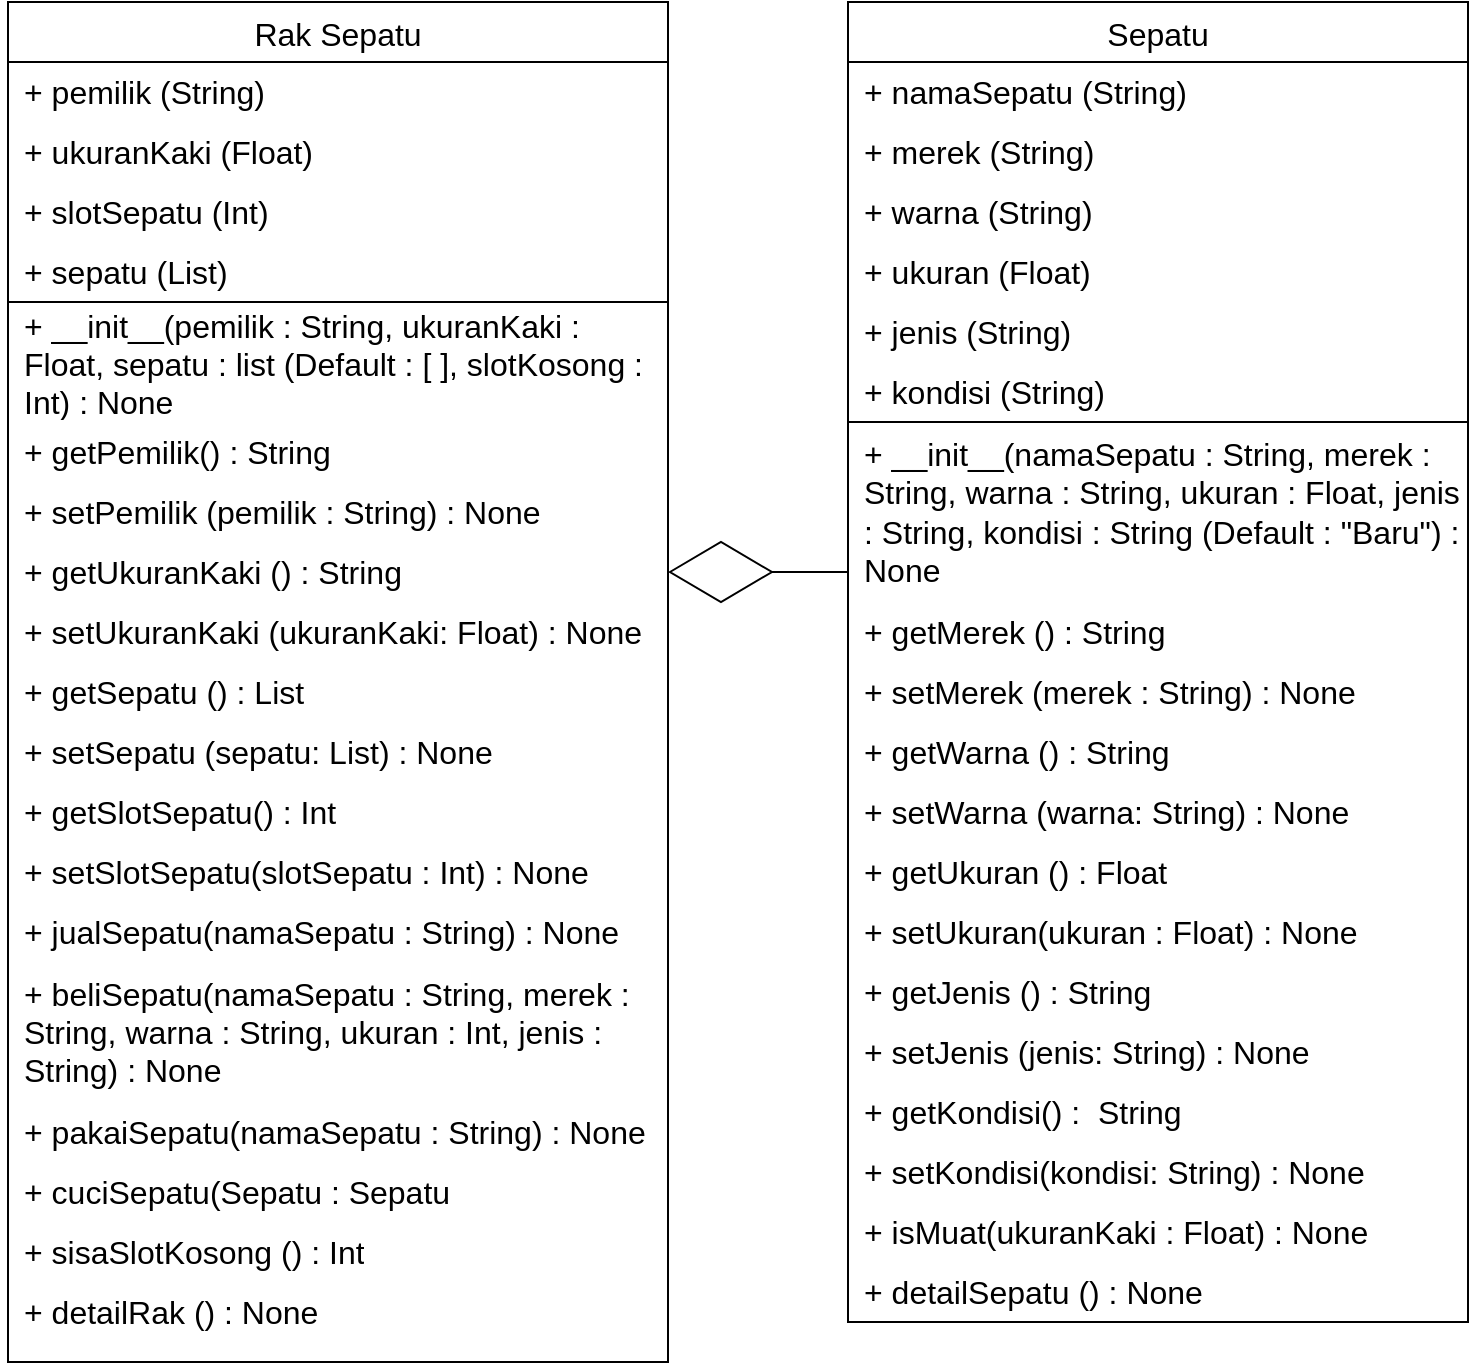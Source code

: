 <mxfile version="20.8.16" type="device"><diagram name="Page-1" id="MmVC4ZrySRP9EKm8c6mg"><mxGraphModel dx="1206" dy="750" grid="1" gridSize="10" guides="1" tooltips="1" connect="1" arrows="1" fold="1" page="1" pageScale="1" pageWidth="850" pageHeight="1100" math="0" shadow="0"><root><mxCell id="0"/><mxCell id="1" parent="0"/><mxCell id="g1QT-9yjaLXUuS17s_OT-20" value="Sepatu" style="shape=table;startSize=30;container=1;collapsible=0;childLayout=tableLayout;fixedRows=1;rowLines=0;fontStyle=0;fontSize=16;" parent="1" vertex="1"><mxGeometry x="450" y="150" width="310" height="210" as="geometry"/></mxCell><mxCell id="g1QT-9yjaLXUuS17s_OT-153" style="shape=tableRow;horizontal=0;startSize=0;swimlaneHead=0;swimlaneBody=0;top=0;left=0;bottom=0;right=0;collapsible=0;dropTarget=0;fillColor=none;points=[[0,0.5],[1,0.5]];portConstraint=eastwest;strokeColor=inherit;fontSize=16;" parent="g1QT-9yjaLXUuS17s_OT-20" vertex="1"><mxGeometry y="30" width="310" height="30" as="geometry"/></mxCell><mxCell id="g1QT-9yjaLXUuS17s_OT-154" value="+ namaSepatu (String)" style="shape=partialRectangle;html=1;whiteSpace=wrap;connectable=0;fillColor=none;top=0;left=0;bottom=0;right=0;align=left;spacingLeft=6;overflow=hidden;strokeColor=inherit;fontSize=16;" parent="g1QT-9yjaLXUuS17s_OT-153" vertex="1"><mxGeometry width="310" height="30" as="geometry"><mxRectangle width="310" height="30" as="alternateBounds"/></mxGeometry></mxCell><mxCell id="g1QT-9yjaLXUuS17s_OT-21" value="" style="shape=tableRow;horizontal=0;startSize=0;swimlaneHead=0;swimlaneBody=0;top=0;left=0;bottom=0;right=0;collapsible=0;dropTarget=0;fillColor=none;points=[[0,0.5],[1,0.5]];portConstraint=eastwest;strokeColor=inherit;fontSize=16;" parent="g1QT-9yjaLXUuS17s_OT-20" vertex="1"><mxGeometry y="60" width="310" height="30" as="geometry"/></mxCell><mxCell id="g1QT-9yjaLXUuS17s_OT-23" value="+ merek (String)" style="shape=partialRectangle;html=1;whiteSpace=wrap;connectable=0;fillColor=none;top=0;left=0;bottom=0;right=0;align=left;spacingLeft=6;overflow=hidden;strokeColor=inherit;fontSize=16;" parent="g1QT-9yjaLXUuS17s_OT-21" vertex="1"><mxGeometry width="310" height="30" as="geometry"><mxRectangle width="310" height="30" as="alternateBounds"/></mxGeometry></mxCell><mxCell id="g1QT-9yjaLXUuS17s_OT-24" value="" style="shape=tableRow;horizontal=0;startSize=0;swimlaneHead=0;swimlaneBody=0;top=0;left=0;bottom=0;right=0;collapsible=0;dropTarget=0;fillColor=none;points=[[0,0.5],[1,0.5]];portConstraint=eastwest;strokeColor=inherit;fontSize=16;" parent="g1QT-9yjaLXUuS17s_OT-20" vertex="1"><mxGeometry y="90" width="310" height="30" as="geometry"/></mxCell><mxCell id="g1QT-9yjaLXUuS17s_OT-26" value="+ warna (String)" style="shape=partialRectangle;html=1;whiteSpace=wrap;connectable=0;fillColor=none;top=0;left=0;bottom=0;right=0;align=left;spacingLeft=6;overflow=hidden;strokeColor=inherit;fontSize=16;" parent="g1QT-9yjaLXUuS17s_OT-24" vertex="1"><mxGeometry width="310" height="30" as="geometry"><mxRectangle width="310" height="30" as="alternateBounds"/></mxGeometry></mxCell><mxCell id="g1QT-9yjaLXUuS17s_OT-115" style="shape=tableRow;horizontal=0;startSize=0;swimlaneHead=0;swimlaneBody=0;top=0;left=0;bottom=0;right=0;collapsible=0;dropTarget=0;fillColor=none;points=[[0,0.5],[1,0.5]];portConstraint=eastwest;strokeColor=inherit;fontSize=16;" parent="g1QT-9yjaLXUuS17s_OT-20" vertex="1"><mxGeometry y="120" width="310" height="30" as="geometry"/></mxCell><mxCell id="g1QT-9yjaLXUuS17s_OT-116" value="+ ukuran (Float)" style="shape=partialRectangle;html=1;whiteSpace=wrap;connectable=0;fillColor=none;top=0;left=0;bottom=0;right=0;align=left;spacingLeft=6;overflow=hidden;strokeColor=inherit;fontSize=16;" parent="g1QT-9yjaLXUuS17s_OT-115" vertex="1"><mxGeometry width="310" height="30" as="geometry"><mxRectangle width="310" height="30" as="alternateBounds"/></mxGeometry></mxCell><mxCell id="g1QT-9yjaLXUuS17s_OT-78" style="shape=tableRow;horizontal=0;startSize=0;swimlaneHead=0;swimlaneBody=0;top=0;left=0;bottom=0;right=0;collapsible=0;dropTarget=0;fillColor=none;points=[[0,0.5],[1,0.5]];portConstraint=eastwest;strokeColor=inherit;fontSize=16;" parent="g1QT-9yjaLXUuS17s_OT-20" vertex="1"><mxGeometry y="150" width="310" height="30" as="geometry"/></mxCell><mxCell id="g1QT-9yjaLXUuS17s_OT-79" value="+ jenis (String)" style="shape=partialRectangle;html=1;whiteSpace=wrap;connectable=0;fillColor=none;top=0;left=0;bottom=0;right=0;align=left;spacingLeft=6;overflow=hidden;strokeColor=inherit;fontSize=16;" parent="g1QT-9yjaLXUuS17s_OT-78" vertex="1"><mxGeometry width="310" height="30" as="geometry"><mxRectangle width="310" height="30" as="alternateBounds"/></mxGeometry></mxCell><mxCell id="g1QT-9yjaLXUuS17s_OT-27" value="" style="shape=tableRow;horizontal=0;startSize=0;swimlaneHead=0;swimlaneBody=0;top=0;left=0;bottom=0;right=0;collapsible=0;dropTarget=0;fillColor=none;points=[[0,0.5],[1,0.5]];portConstraint=eastwest;strokeColor=inherit;fontSize=16;" parent="g1QT-9yjaLXUuS17s_OT-20" vertex="1"><mxGeometry y="180" width="310" height="30" as="geometry"/></mxCell><mxCell id="g1QT-9yjaLXUuS17s_OT-29" value="+ kondisi (String)" style="shape=partialRectangle;html=1;whiteSpace=wrap;connectable=0;fillColor=none;top=0;left=0;bottom=0;right=0;align=left;spacingLeft=6;overflow=hidden;strokeColor=inherit;fontSize=16;" parent="g1QT-9yjaLXUuS17s_OT-27" vertex="1"><mxGeometry width="310" height="30" as="geometry"><mxRectangle width="310" height="30" as="alternateBounds"/></mxGeometry></mxCell><mxCell id="g1QT-9yjaLXUuS17s_OT-58" value="" style="shape=table;startSize=0;container=1;collapsible=0;childLayout=tableLayout;fixedRows=1;rowLines=0;fontStyle=0;strokeColor=default;fontSize=16;strokeWidth=1;fillColor=none;" parent="1" vertex="1"><mxGeometry x="450" y="360" width="310" height="450" as="geometry"/></mxCell><mxCell id="g1QT-9yjaLXUuS17s_OT-68" style="shape=tableRow;horizontal=0;startSize=0;swimlaneHead=0;swimlaneBody=0;top=0;left=0;bottom=0;right=0;collapsible=0;dropTarget=0;fillColor=none;points=[[0,0.5],[1,0.5]];portConstraint=eastwest;strokeColor=inherit;fontSize=16;strokeWidth=8;" parent="g1QT-9yjaLXUuS17s_OT-58" vertex="1"><mxGeometry width="310" height="90" as="geometry"/></mxCell><mxCell id="g1QT-9yjaLXUuS17s_OT-69" value="+ __init__(namaSepatu : String, merek : String, warna : String, ukuran : Float, jenis : String, kondisi : String (Default : &quot;Baru&quot;) : None" style="shape=partialRectangle;html=1;whiteSpace=wrap;connectable=0;fillColor=none;top=0;left=0;bottom=0;right=0;align=left;spacingLeft=6;overflow=hidden;strokeColor=inherit;fontSize=16;strokeWidth=8;" parent="g1QT-9yjaLXUuS17s_OT-68" vertex="1"><mxGeometry width="310" height="90" as="geometry"><mxRectangle width="310" height="90" as="alternateBounds"/></mxGeometry></mxCell><mxCell id="g1QT-9yjaLXUuS17s_OT-59" value="" style="shape=tableRow;horizontal=0;startSize=0;swimlaneHead=0;swimlaneBody=0;top=0;left=0;bottom=0;right=0;collapsible=0;dropTarget=0;fillColor=none;points=[[0,0.5],[1,0.5]];portConstraint=eastwest;strokeColor=inherit;fontSize=16;strokeWidth=8;" parent="g1QT-9yjaLXUuS17s_OT-58" vertex="1"><mxGeometry y="90" width="310" height="30" as="geometry"/></mxCell><mxCell id="g1QT-9yjaLXUuS17s_OT-61" value="+ getMerek () : String" style="shape=partialRectangle;html=1;whiteSpace=wrap;connectable=0;fillColor=none;top=0;left=0;bottom=0;right=0;align=left;spacingLeft=6;overflow=hidden;strokeColor=inherit;fontSize=16;strokeWidth=8;" parent="g1QT-9yjaLXUuS17s_OT-59" vertex="1"><mxGeometry width="310" height="30" as="geometry"><mxRectangle width="310" height="30" as="alternateBounds"/></mxGeometry></mxCell><mxCell id="g1QT-9yjaLXUuS17s_OT-70" style="shape=tableRow;horizontal=0;startSize=0;swimlaneHead=0;swimlaneBody=0;top=0;left=0;bottom=0;right=0;collapsible=0;dropTarget=0;fillColor=none;points=[[0,0.5],[1,0.5]];portConstraint=eastwest;strokeColor=inherit;fontSize=16;strokeWidth=8;" parent="g1QT-9yjaLXUuS17s_OT-58" vertex="1"><mxGeometry y="120" width="310" height="30" as="geometry"/></mxCell><mxCell id="g1QT-9yjaLXUuS17s_OT-71" value="+ setMerek (merek : String) : None" style="shape=partialRectangle;html=1;whiteSpace=wrap;connectable=0;fillColor=none;top=0;left=0;bottom=0;right=0;align=left;spacingLeft=6;overflow=hidden;strokeColor=inherit;fontSize=16;strokeWidth=8;" parent="g1QT-9yjaLXUuS17s_OT-70" vertex="1"><mxGeometry width="310" height="30" as="geometry"><mxRectangle width="310" height="30" as="alternateBounds"/></mxGeometry></mxCell><mxCell id="g1QT-9yjaLXUuS17s_OT-110" style="shape=tableRow;horizontal=0;startSize=0;swimlaneHead=0;swimlaneBody=0;top=0;left=0;bottom=0;right=0;collapsible=0;dropTarget=0;fillColor=none;points=[[0,0.5],[1,0.5]];portConstraint=eastwest;strokeColor=inherit;fontSize=16;strokeWidth=8;" parent="g1QT-9yjaLXUuS17s_OT-58" vertex="1"><mxGeometry y="150" width="310" height="30" as="geometry"/></mxCell><mxCell id="g1QT-9yjaLXUuS17s_OT-111" value="+ getWarna () : String" style="shape=partialRectangle;html=1;whiteSpace=wrap;connectable=0;fillColor=none;top=0;left=0;bottom=0;right=0;align=left;spacingLeft=6;overflow=hidden;strokeColor=inherit;fontSize=16;strokeWidth=8;" parent="g1QT-9yjaLXUuS17s_OT-110" vertex="1"><mxGeometry width="310" height="30" as="geometry"><mxRectangle width="310" height="30" as="alternateBounds"/></mxGeometry></mxCell><mxCell id="g1QT-9yjaLXUuS17s_OT-108" style="shape=tableRow;horizontal=0;startSize=0;swimlaneHead=0;swimlaneBody=0;top=0;left=0;bottom=0;right=0;collapsible=0;dropTarget=0;fillColor=none;points=[[0,0.5],[1,0.5]];portConstraint=eastwest;strokeColor=inherit;fontSize=16;strokeWidth=8;" parent="g1QT-9yjaLXUuS17s_OT-58" vertex="1"><mxGeometry y="180" width="310" height="30" as="geometry"/></mxCell><mxCell id="g1QT-9yjaLXUuS17s_OT-109" value="+ setWarna (warna: String) : None" style="shape=partialRectangle;html=1;whiteSpace=wrap;connectable=0;fillColor=none;top=0;left=0;bottom=0;right=0;align=left;spacingLeft=6;overflow=hidden;strokeColor=inherit;fontSize=16;strokeWidth=8;" parent="g1QT-9yjaLXUuS17s_OT-108" vertex="1"><mxGeometry width="310" height="30" as="geometry"><mxRectangle width="310" height="30" as="alternateBounds"/></mxGeometry></mxCell><mxCell id="R5c8oC4gn8mbBkz56g4I-3" style="shape=tableRow;horizontal=0;startSize=0;swimlaneHead=0;swimlaneBody=0;top=0;left=0;bottom=0;right=0;collapsible=0;dropTarget=0;fillColor=none;points=[[0,0.5],[1,0.5]];portConstraint=eastwest;strokeColor=inherit;fontSize=16;strokeWidth=8;" vertex="1" parent="g1QT-9yjaLXUuS17s_OT-58"><mxGeometry y="210" width="310" height="30" as="geometry"/></mxCell><mxCell id="R5c8oC4gn8mbBkz56g4I-4" value="+ getUkuran () : Float" style="shape=partialRectangle;html=1;whiteSpace=wrap;connectable=0;fillColor=none;top=0;left=0;bottom=0;right=0;align=left;spacingLeft=6;overflow=hidden;strokeColor=inherit;fontSize=16;strokeWidth=8;" vertex="1" parent="R5c8oC4gn8mbBkz56g4I-3"><mxGeometry width="310" height="30" as="geometry"><mxRectangle width="310" height="30" as="alternateBounds"/></mxGeometry></mxCell><mxCell id="R5c8oC4gn8mbBkz56g4I-1" style="shape=tableRow;horizontal=0;startSize=0;swimlaneHead=0;swimlaneBody=0;top=0;left=0;bottom=0;right=0;collapsible=0;dropTarget=0;fillColor=none;points=[[0,0.5],[1,0.5]];portConstraint=eastwest;strokeColor=inherit;fontSize=16;strokeWidth=8;" vertex="1" parent="g1QT-9yjaLXUuS17s_OT-58"><mxGeometry y="240" width="310" height="30" as="geometry"/></mxCell><mxCell id="R5c8oC4gn8mbBkz56g4I-2" value="+ setUkuran(ukuran : Float) : None" style="shape=partialRectangle;html=1;whiteSpace=wrap;connectable=0;fillColor=none;top=0;left=0;bottom=0;right=0;align=left;spacingLeft=6;overflow=hidden;strokeColor=inherit;fontSize=16;strokeWidth=8;" vertex="1" parent="R5c8oC4gn8mbBkz56g4I-1"><mxGeometry width="310" height="30" as="geometry"><mxRectangle width="310" height="30" as="alternateBounds"/></mxGeometry></mxCell><mxCell id="g1QT-9yjaLXUuS17s_OT-106" style="shape=tableRow;horizontal=0;startSize=0;swimlaneHead=0;swimlaneBody=0;top=0;left=0;bottom=0;right=0;collapsible=0;dropTarget=0;fillColor=none;points=[[0,0.5],[1,0.5]];portConstraint=eastwest;strokeColor=inherit;fontSize=16;strokeWidth=8;" parent="g1QT-9yjaLXUuS17s_OT-58" vertex="1"><mxGeometry y="270" width="310" height="30" as="geometry"/></mxCell><mxCell id="g1QT-9yjaLXUuS17s_OT-107" value="+ getJenis () : String" style="shape=partialRectangle;html=1;whiteSpace=wrap;connectable=0;fillColor=none;top=0;left=0;bottom=0;right=0;align=left;spacingLeft=6;overflow=hidden;strokeColor=inherit;fontSize=16;strokeWidth=8;" parent="g1QT-9yjaLXUuS17s_OT-106" vertex="1"><mxGeometry width="310" height="30" as="geometry"><mxRectangle width="310" height="30" as="alternateBounds"/></mxGeometry></mxCell><mxCell id="g1QT-9yjaLXUuS17s_OT-104" style="shape=tableRow;horizontal=0;startSize=0;swimlaneHead=0;swimlaneBody=0;top=0;left=0;bottom=0;right=0;collapsible=0;dropTarget=0;fillColor=none;points=[[0,0.5],[1,0.5]];portConstraint=eastwest;strokeColor=inherit;fontSize=16;strokeWidth=8;" parent="g1QT-9yjaLXUuS17s_OT-58" vertex="1"><mxGeometry y="300" width="310" height="30" as="geometry"/></mxCell><mxCell id="g1QT-9yjaLXUuS17s_OT-105" value="+ setJenis (jenis: String) : None" style="shape=partialRectangle;html=1;whiteSpace=wrap;connectable=0;fillColor=none;top=0;left=0;bottom=0;right=0;align=left;spacingLeft=6;overflow=hidden;strokeColor=inherit;fontSize=16;strokeWidth=8;" parent="g1QT-9yjaLXUuS17s_OT-104" vertex="1"><mxGeometry width="310" height="30" as="geometry"><mxRectangle width="310" height="30" as="alternateBounds"/></mxGeometry></mxCell><mxCell id="g1QT-9yjaLXUuS17s_OT-102" style="shape=tableRow;horizontal=0;startSize=0;swimlaneHead=0;swimlaneBody=0;top=0;left=0;bottom=0;right=0;collapsible=0;dropTarget=0;fillColor=none;points=[[0,0.5],[1,0.5]];portConstraint=eastwest;strokeColor=inherit;fontSize=16;strokeWidth=8;" parent="g1QT-9yjaLXUuS17s_OT-58" vertex="1"><mxGeometry y="330" width="310" height="30" as="geometry"/></mxCell><mxCell id="g1QT-9yjaLXUuS17s_OT-103" value="+ getKondisi() :&amp;nbsp; String" style="shape=partialRectangle;html=1;whiteSpace=wrap;connectable=0;fillColor=none;top=0;left=0;bottom=0;right=0;align=left;spacingLeft=6;overflow=hidden;strokeColor=inherit;fontSize=16;strokeWidth=8;" parent="g1QT-9yjaLXUuS17s_OT-102" vertex="1"><mxGeometry width="310" height="30" as="geometry"><mxRectangle width="310" height="30" as="alternateBounds"/></mxGeometry></mxCell><mxCell id="g1QT-9yjaLXUuS17s_OT-100" style="shape=tableRow;horizontal=0;startSize=0;swimlaneHead=0;swimlaneBody=0;top=0;left=0;bottom=0;right=0;collapsible=0;dropTarget=0;fillColor=none;points=[[0,0.5],[1,0.5]];portConstraint=eastwest;strokeColor=inherit;fontSize=16;strokeWidth=8;" parent="g1QT-9yjaLXUuS17s_OT-58" vertex="1"><mxGeometry y="360" width="310" height="30" as="geometry"/></mxCell><mxCell id="g1QT-9yjaLXUuS17s_OT-101" value="+ setKondisi(kondisi: String) : None" style="shape=partialRectangle;html=1;whiteSpace=wrap;connectable=0;fillColor=none;top=0;left=0;bottom=0;right=0;align=left;spacingLeft=6;overflow=hidden;strokeColor=inherit;fontSize=16;strokeWidth=8;" parent="g1QT-9yjaLXUuS17s_OT-100" vertex="1"><mxGeometry width="310" height="30" as="geometry"><mxRectangle width="310" height="30" as="alternateBounds"/></mxGeometry></mxCell><mxCell id="g1QT-9yjaLXUuS17s_OT-167" style="shape=tableRow;horizontal=0;startSize=0;swimlaneHead=0;swimlaneBody=0;top=0;left=0;bottom=0;right=0;collapsible=0;dropTarget=0;fillColor=none;points=[[0,0.5],[1,0.5]];portConstraint=eastwest;strokeColor=inherit;fontSize=16;strokeWidth=8;" parent="g1QT-9yjaLXUuS17s_OT-58" vertex="1"><mxGeometry y="390" width="310" height="30" as="geometry"/></mxCell><mxCell id="g1QT-9yjaLXUuS17s_OT-168" value="+ isMuat(ukuranKaki : Float) : None" style="shape=partialRectangle;html=1;whiteSpace=wrap;connectable=0;fillColor=none;top=0;left=0;bottom=0;right=0;align=left;spacingLeft=6;overflow=hidden;strokeColor=inherit;fontSize=16;strokeWidth=8;" parent="g1QT-9yjaLXUuS17s_OT-167" vertex="1"><mxGeometry width="310" height="30" as="geometry"><mxRectangle width="310" height="30" as="alternateBounds"/></mxGeometry></mxCell><mxCell id="g1QT-9yjaLXUuS17s_OT-169" style="shape=tableRow;horizontal=0;startSize=0;swimlaneHead=0;swimlaneBody=0;top=0;left=0;bottom=0;right=0;collapsible=0;dropTarget=0;fillColor=none;points=[[0,0.5],[1,0.5]];portConstraint=eastwest;strokeColor=inherit;fontSize=16;strokeWidth=8;" parent="g1QT-9yjaLXUuS17s_OT-58" vertex="1"><mxGeometry y="420" width="310" height="30" as="geometry"/></mxCell><mxCell id="g1QT-9yjaLXUuS17s_OT-170" value="+ detailSepatu () : None" style="shape=partialRectangle;html=1;whiteSpace=wrap;connectable=0;fillColor=none;top=0;left=0;bottom=0;right=0;align=left;spacingLeft=6;overflow=hidden;strokeColor=inherit;fontSize=16;strokeWidth=8;" parent="g1QT-9yjaLXUuS17s_OT-169" vertex="1"><mxGeometry width="310" height="30" as="geometry"><mxRectangle width="310" height="30" as="alternateBounds"/></mxGeometry></mxCell><mxCell id="g1QT-9yjaLXUuS17s_OT-117" value="Rak Sepatu" style="shape=table;startSize=30;container=1;collapsible=0;childLayout=tableLayout;fixedRows=1;rowLines=0;fontStyle=0;fontSize=16;" parent="1" vertex="1"><mxGeometry x="30" y="150" width="330" height="150" as="geometry"/></mxCell><mxCell id="g1QT-9yjaLXUuS17s_OT-118" value="" style="shape=tableRow;horizontal=0;startSize=0;swimlaneHead=0;swimlaneBody=0;top=0;left=0;bottom=0;right=0;collapsible=0;dropTarget=0;fillColor=none;points=[[0,0.5],[1,0.5]];portConstraint=eastwest;strokeColor=inherit;fontSize=16;" parent="g1QT-9yjaLXUuS17s_OT-117" vertex="1"><mxGeometry y="30" width="330" height="30" as="geometry"/></mxCell><mxCell id="g1QT-9yjaLXUuS17s_OT-119" value="+ pemilik (String)" style="shape=partialRectangle;html=1;whiteSpace=wrap;connectable=0;fillColor=none;top=0;left=0;bottom=0;right=0;align=left;spacingLeft=6;overflow=hidden;strokeColor=inherit;fontSize=16;" parent="g1QT-9yjaLXUuS17s_OT-118" vertex="1"><mxGeometry width="330" height="30" as="geometry"><mxRectangle width="330" height="30" as="alternateBounds"/></mxGeometry></mxCell><mxCell id="g1QT-9yjaLXUuS17s_OT-120" value="" style="shape=tableRow;horizontal=0;startSize=0;swimlaneHead=0;swimlaneBody=0;top=0;left=0;bottom=0;right=0;collapsible=0;dropTarget=0;fillColor=none;points=[[0,0.5],[1,0.5]];portConstraint=eastwest;strokeColor=inherit;fontSize=16;" parent="g1QT-9yjaLXUuS17s_OT-117" vertex="1"><mxGeometry y="60" width="330" height="30" as="geometry"/></mxCell><mxCell id="g1QT-9yjaLXUuS17s_OT-121" value="+ ukuranKaki (Float)" style="shape=partialRectangle;html=1;whiteSpace=wrap;connectable=0;fillColor=none;top=0;left=0;bottom=0;right=0;align=left;spacingLeft=6;overflow=hidden;strokeColor=inherit;fontSize=16;" parent="g1QT-9yjaLXUuS17s_OT-120" vertex="1"><mxGeometry width="330" height="30" as="geometry"><mxRectangle width="330" height="30" as="alternateBounds"/></mxGeometry></mxCell><mxCell id="g1QT-9yjaLXUuS17s_OT-122" style="shape=tableRow;horizontal=0;startSize=0;swimlaneHead=0;swimlaneBody=0;top=0;left=0;bottom=0;right=0;collapsible=0;dropTarget=0;fillColor=none;points=[[0,0.5],[1,0.5]];portConstraint=eastwest;strokeColor=inherit;fontSize=16;" parent="g1QT-9yjaLXUuS17s_OT-117" vertex="1"><mxGeometry y="90" width="330" height="30" as="geometry"/></mxCell><mxCell id="g1QT-9yjaLXUuS17s_OT-123" value="+ slotSepatu (Int)" style="shape=partialRectangle;html=1;whiteSpace=wrap;connectable=0;fillColor=none;top=0;left=0;bottom=0;right=0;align=left;spacingLeft=6;overflow=hidden;strokeColor=inherit;fontSize=16;" parent="g1QT-9yjaLXUuS17s_OT-122" vertex="1"><mxGeometry width="330" height="30" as="geometry"><mxRectangle width="330" height="30" as="alternateBounds"/></mxGeometry></mxCell><mxCell id="g1QT-9yjaLXUuS17s_OT-155" style="shape=tableRow;horizontal=0;startSize=0;swimlaneHead=0;swimlaneBody=0;top=0;left=0;bottom=0;right=0;collapsible=0;dropTarget=0;fillColor=none;points=[[0,0.5],[1,0.5]];portConstraint=eastwest;strokeColor=inherit;fontSize=16;" parent="g1QT-9yjaLXUuS17s_OT-117" vertex="1"><mxGeometry y="120" width="330" height="30" as="geometry"/></mxCell><mxCell id="g1QT-9yjaLXUuS17s_OT-156" value="+ sepatu (List)" style="shape=partialRectangle;html=1;whiteSpace=wrap;connectable=0;fillColor=none;top=0;left=0;bottom=0;right=0;align=left;spacingLeft=6;overflow=hidden;strokeColor=inherit;fontSize=16;" parent="g1QT-9yjaLXUuS17s_OT-155" vertex="1"><mxGeometry width="330" height="30" as="geometry"><mxRectangle width="330" height="30" as="alternateBounds"/></mxGeometry></mxCell><mxCell id="g1QT-9yjaLXUuS17s_OT-128" value="" style="shape=table;startSize=0;container=1;collapsible=0;childLayout=tableLayout;fixedRows=1;rowLines=0;fontStyle=0;strokeColor=default;fontSize=16;strokeWidth=1;fillColor=none;" parent="1" vertex="1"><mxGeometry x="30" y="300" width="330" height="530" as="geometry"/></mxCell><mxCell id="g1QT-9yjaLXUuS17s_OT-129" style="shape=tableRow;horizontal=0;startSize=0;swimlaneHead=0;swimlaneBody=0;top=0;left=0;bottom=0;right=0;collapsible=0;dropTarget=0;fillColor=none;points=[[0,0.5],[1,0.5]];portConstraint=eastwest;strokeColor=inherit;fontSize=16;strokeWidth=8;" parent="g1QT-9yjaLXUuS17s_OT-128" vertex="1"><mxGeometry width="330" height="60" as="geometry"/></mxCell><mxCell id="g1QT-9yjaLXUuS17s_OT-130" value="+ __init__(pemilik : String, ukuranKaki : Float, sepatu : list (Default : [ ], slotKosong : Int) : None" style="shape=partialRectangle;html=1;whiteSpace=wrap;connectable=0;fillColor=none;top=0;left=0;bottom=0;right=0;align=left;spacingLeft=6;overflow=hidden;strokeColor=inherit;fontSize=16;strokeWidth=8;" parent="g1QT-9yjaLXUuS17s_OT-129" vertex="1"><mxGeometry width="330" height="60" as="geometry"><mxRectangle width="330" height="60" as="alternateBounds"/></mxGeometry></mxCell><mxCell id="g1QT-9yjaLXUuS17s_OT-131" value="" style="shape=tableRow;horizontal=0;startSize=0;swimlaneHead=0;swimlaneBody=0;top=0;left=0;bottom=0;right=0;collapsible=0;dropTarget=0;fillColor=none;points=[[0,0.5],[1,0.5]];portConstraint=eastwest;strokeColor=inherit;fontSize=16;strokeWidth=8;" parent="g1QT-9yjaLXUuS17s_OT-128" vertex="1"><mxGeometry y="60" width="330" height="30" as="geometry"/></mxCell><mxCell id="g1QT-9yjaLXUuS17s_OT-132" value="+ getPemilik() : String" style="shape=partialRectangle;html=1;whiteSpace=wrap;connectable=0;fillColor=none;top=0;left=0;bottom=0;right=0;align=left;spacingLeft=6;overflow=hidden;strokeColor=inherit;fontSize=16;strokeWidth=8;" parent="g1QT-9yjaLXUuS17s_OT-131" vertex="1"><mxGeometry width="330" height="30" as="geometry"><mxRectangle width="330" height="30" as="alternateBounds"/></mxGeometry></mxCell><mxCell id="g1QT-9yjaLXUuS17s_OT-133" style="shape=tableRow;horizontal=0;startSize=0;swimlaneHead=0;swimlaneBody=0;top=0;left=0;bottom=0;right=0;collapsible=0;dropTarget=0;fillColor=none;points=[[0,0.5],[1,0.5]];portConstraint=eastwest;strokeColor=inherit;fontSize=16;strokeWidth=8;" parent="g1QT-9yjaLXUuS17s_OT-128" vertex="1"><mxGeometry y="90" width="330" height="30" as="geometry"/></mxCell><mxCell id="g1QT-9yjaLXUuS17s_OT-134" value="+ setPemilik (pemilik : String) : None" style="shape=partialRectangle;html=1;whiteSpace=wrap;connectable=0;fillColor=none;top=0;left=0;bottom=0;right=0;align=left;spacingLeft=6;overflow=hidden;strokeColor=inherit;fontSize=16;strokeWidth=8;" parent="g1QT-9yjaLXUuS17s_OT-133" vertex="1"><mxGeometry width="330" height="30" as="geometry"><mxRectangle width="330" height="30" as="alternateBounds"/></mxGeometry></mxCell><mxCell id="g1QT-9yjaLXUuS17s_OT-135" style="shape=tableRow;horizontal=0;startSize=0;swimlaneHead=0;swimlaneBody=0;top=0;left=0;bottom=0;right=0;collapsible=0;dropTarget=0;fillColor=none;points=[[0,0.5],[1,0.5]];portConstraint=eastwest;strokeColor=inherit;fontSize=16;strokeWidth=8;" parent="g1QT-9yjaLXUuS17s_OT-128" vertex="1"><mxGeometry y="120" width="330" height="30" as="geometry"/></mxCell><mxCell id="g1QT-9yjaLXUuS17s_OT-136" value="+ getUkuranKaki () : String" style="shape=partialRectangle;html=1;whiteSpace=wrap;connectable=0;fillColor=none;top=0;left=0;bottom=0;right=0;align=left;spacingLeft=6;overflow=hidden;strokeColor=inherit;fontSize=16;strokeWidth=8;" parent="g1QT-9yjaLXUuS17s_OT-135" vertex="1"><mxGeometry width="330" height="30" as="geometry"><mxRectangle width="330" height="30" as="alternateBounds"/></mxGeometry></mxCell><mxCell id="g1QT-9yjaLXUuS17s_OT-137" style="shape=tableRow;horizontal=0;startSize=0;swimlaneHead=0;swimlaneBody=0;top=0;left=0;bottom=0;right=0;collapsible=0;dropTarget=0;fillColor=none;points=[[0,0.5],[1,0.5]];portConstraint=eastwest;strokeColor=inherit;fontSize=16;strokeWidth=8;" parent="g1QT-9yjaLXUuS17s_OT-128" vertex="1"><mxGeometry y="150" width="330" height="30" as="geometry"/></mxCell><mxCell id="g1QT-9yjaLXUuS17s_OT-138" value="+ setUkuranKaki (ukuranKaki: Float) : None" style="shape=partialRectangle;html=1;whiteSpace=wrap;connectable=0;fillColor=none;top=0;left=0;bottom=0;right=0;align=left;spacingLeft=6;overflow=hidden;strokeColor=inherit;fontSize=16;strokeWidth=8;" parent="g1QT-9yjaLXUuS17s_OT-137" vertex="1"><mxGeometry width="330" height="30" as="geometry"><mxRectangle width="330" height="30" as="alternateBounds"/></mxGeometry></mxCell><mxCell id="g1QT-9yjaLXUuS17s_OT-139" style="shape=tableRow;horizontal=0;startSize=0;swimlaneHead=0;swimlaneBody=0;top=0;left=0;bottom=0;right=0;collapsible=0;dropTarget=0;fillColor=none;points=[[0,0.5],[1,0.5]];portConstraint=eastwest;strokeColor=inherit;fontSize=16;strokeWidth=8;" parent="g1QT-9yjaLXUuS17s_OT-128" vertex="1"><mxGeometry y="180" width="330" height="30" as="geometry"/></mxCell><mxCell id="g1QT-9yjaLXUuS17s_OT-140" value="+ getSepatu () : List" style="shape=partialRectangle;html=1;whiteSpace=wrap;connectable=0;fillColor=none;top=0;left=0;bottom=0;right=0;align=left;spacingLeft=6;overflow=hidden;strokeColor=inherit;fontSize=16;strokeWidth=8;" parent="g1QT-9yjaLXUuS17s_OT-139" vertex="1"><mxGeometry width="330" height="30" as="geometry"><mxRectangle width="330" height="30" as="alternateBounds"/></mxGeometry></mxCell><mxCell id="g1QT-9yjaLXUuS17s_OT-141" style="shape=tableRow;horizontal=0;startSize=0;swimlaneHead=0;swimlaneBody=0;top=0;left=0;bottom=0;right=0;collapsible=0;dropTarget=0;fillColor=none;points=[[0,0.5],[1,0.5]];portConstraint=eastwest;strokeColor=inherit;fontSize=16;strokeWidth=8;" parent="g1QT-9yjaLXUuS17s_OT-128" vertex="1"><mxGeometry y="210" width="330" height="30" as="geometry"/></mxCell><mxCell id="g1QT-9yjaLXUuS17s_OT-142" value="+ setSepatu (sepatu: List) : None" style="shape=partialRectangle;html=1;whiteSpace=wrap;connectable=0;fillColor=none;top=0;left=0;bottom=0;right=0;align=left;spacingLeft=6;overflow=hidden;strokeColor=inherit;fontSize=16;strokeWidth=8;" parent="g1QT-9yjaLXUuS17s_OT-141" vertex="1"><mxGeometry width="330" height="30" as="geometry"><mxRectangle width="330" height="30" as="alternateBounds"/></mxGeometry></mxCell><mxCell id="g1QT-9yjaLXUuS17s_OT-159" style="shape=tableRow;horizontal=0;startSize=0;swimlaneHead=0;swimlaneBody=0;top=0;left=0;bottom=0;right=0;collapsible=0;dropTarget=0;fillColor=none;points=[[0,0.5],[1,0.5]];portConstraint=eastwest;strokeColor=inherit;fontSize=16;strokeWidth=8;" parent="g1QT-9yjaLXUuS17s_OT-128" vertex="1"><mxGeometry y="240" width="330" height="30" as="geometry"/></mxCell><mxCell id="g1QT-9yjaLXUuS17s_OT-160" value="+ getSlotSepatu() : Int" style="shape=partialRectangle;html=1;whiteSpace=wrap;connectable=0;fillColor=none;top=0;left=0;bottom=0;right=0;align=left;spacingLeft=6;overflow=hidden;strokeColor=inherit;fontSize=16;strokeWidth=8;" parent="g1QT-9yjaLXUuS17s_OT-159" vertex="1"><mxGeometry width="330" height="30" as="geometry"><mxRectangle width="330" height="30" as="alternateBounds"/></mxGeometry></mxCell><mxCell id="g1QT-9yjaLXUuS17s_OT-157" style="shape=tableRow;horizontal=0;startSize=0;swimlaneHead=0;swimlaneBody=0;top=0;left=0;bottom=0;right=0;collapsible=0;dropTarget=0;fillColor=none;points=[[0,0.5],[1,0.5]];portConstraint=eastwest;strokeColor=inherit;fontSize=16;strokeWidth=8;" parent="g1QT-9yjaLXUuS17s_OT-128" vertex="1"><mxGeometry y="270" width="330" height="30" as="geometry"/></mxCell><mxCell id="g1QT-9yjaLXUuS17s_OT-158" value="+ setSlotSepatu(slotSepatu : Int) : None" style="shape=partialRectangle;html=1;whiteSpace=wrap;connectable=0;fillColor=none;top=0;left=0;bottom=0;right=0;align=left;spacingLeft=6;overflow=hidden;strokeColor=inherit;fontSize=16;strokeWidth=8;" parent="g1QT-9yjaLXUuS17s_OT-157" vertex="1"><mxGeometry width="330" height="30" as="geometry"><mxRectangle width="330" height="30" as="alternateBounds"/></mxGeometry></mxCell><mxCell id="g1QT-9yjaLXUuS17s_OT-143" style="shape=tableRow;horizontal=0;startSize=0;swimlaneHead=0;swimlaneBody=0;top=0;left=0;bottom=0;right=0;collapsible=0;dropTarget=0;fillColor=none;points=[[0,0.5],[1,0.5]];portConstraint=eastwest;strokeColor=inherit;fontSize=16;strokeWidth=8;" parent="g1QT-9yjaLXUuS17s_OT-128" vertex="1"><mxGeometry y="300" width="330" height="30" as="geometry"/></mxCell><mxCell id="g1QT-9yjaLXUuS17s_OT-144" value="+ jualSepatu(namaSepatu : String) : None" style="shape=partialRectangle;html=1;whiteSpace=wrap;connectable=0;fillColor=none;top=0;left=0;bottom=0;right=0;align=left;spacingLeft=6;overflow=hidden;strokeColor=inherit;fontSize=16;strokeWidth=8;" parent="g1QT-9yjaLXUuS17s_OT-143" vertex="1"><mxGeometry width="330" height="30" as="geometry"><mxRectangle width="330" height="30" as="alternateBounds"/></mxGeometry></mxCell><mxCell id="g1QT-9yjaLXUuS17s_OT-145" style="shape=tableRow;horizontal=0;startSize=0;swimlaneHead=0;swimlaneBody=0;top=0;left=0;bottom=0;right=0;collapsible=0;dropTarget=0;fillColor=none;points=[[0,0.5],[1,0.5]];portConstraint=eastwest;strokeColor=inherit;fontSize=16;strokeWidth=8;" parent="g1QT-9yjaLXUuS17s_OT-128" vertex="1"><mxGeometry y="330" width="330" height="70" as="geometry"/></mxCell><mxCell id="g1QT-9yjaLXUuS17s_OT-146" value="+ beliSepatu(namaSepatu : String, merek : String, warna : String, ukuran : Int, jenis : String) : None" style="shape=partialRectangle;html=1;whiteSpace=wrap;connectable=0;fillColor=none;top=0;left=0;bottom=0;right=0;align=left;spacingLeft=6;overflow=hidden;strokeColor=inherit;fontSize=16;strokeWidth=8;" parent="g1QT-9yjaLXUuS17s_OT-145" vertex="1"><mxGeometry width="330" height="70" as="geometry"><mxRectangle width="330" height="70" as="alternateBounds"/></mxGeometry></mxCell><mxCell id="g1QT-9yjaLXUuS17s_OT-147" style="shape=tableRow;horizontal=0;startSize=0;swimlaneHead=0;swimlaneBody=0;top=0;left=0;bottom=0;right=0;collapsible=0;dropTarget=0;fillColor=none;points=[[0,0.5],[1,0.5]];portConstraint=eastwest;strokeColor=inherit;fontSize=16;strokeWidth=8;" parent="g1QT-9yjaLXUuS17s_OT-128" vertex="1"><mxGeometry y="400" width="330" height="30" as="geometry"/></mxCell><mxCell id="g1QT-9yjaLXUuS17s_OT-148" value="+ pakaiSepatu(namaSepatu : String) : None" style="shape=partialRectangle;html=1;whiteSpace=wrap;connectable=0;fillColor=none;top=0;left=0;bottom=0;right=0;align=left;spacingLeft=6;overflow=hidden;strokeColor=inherit;fontSize=16;strokeWidth=8;" parent="g1QT-9yjaLXUuS17s_OT-147" vertex="1"><mxGeometry width="330" height="30" as="geometry"><mxRectangle width="330" height="30" as="alternateBounds"/></mxGeometry></mxCell><mxCell id="g1QT-9yjaLXUuS17s_OT-164" style="shape=tableRow;horizontal=0;startSize=0;swimlaneHead=0;swimlaneBody=0;top=0;left=0;bottom=0;right=0;collapsible=0;dropTarget=0;fillColor=none;points=[[0,0.5],[1,0.5]];portConstraint=eastwest;strokeColor=inherit;fontSize=16;strokeWidth=8;" parent="g1QT-9yjaLXUuS17s_OT-128" vertex="1"><mxGeometry y="430" width="330" height="30" as="geometry"/></mxCell><mxCell id="g1QT-9yjaLXUuS17s_OT-165" value="+ cuciSepatu(Sepatu : Sepatu" style="shape=partialRectangle;html=1;whiteSpace=wrap;connectable=0;fillColor=none;top=0;left=0;bottom=0;right=0;align=left;spacingLeft=6;overflow=hidden;strokeColor=inherit;fontSize=16;strokeWidth=8;" parent="g1QT-9yjaLXUuS17s_OT-164" vertex="1"><mxGeometry width="330" height="30" as="geometry"><mxRectangle width="330" height="30" as="alternateBounds"/></mxGeometry></mxCell><mxCell id="g1QT-9yjaLXUuS17s_OT-162" style="shape=tableRow;horizontal=0;startSize=0;swimlaneHead=0;swimlaneBody=0;top=0;left=0;bottom=0;right=0;collapsible=0;dropTarget=0;fillColor=none;points=[[0,0.5],[1,0.5]];portConstraint=eastwest;strokeColor=inherit;fontSize=16;strokeWidth=8;" parent="g1QT-9yjaLXUuS17s_OT-128" vertex="1"><mxGeometry y="460" width="330" height="30" as="geometry"/></mxCell><mxCell id="g1QT-9yjaLXUuS17s_OT-163" value="+ sisaSlotKosong () : Int" style="shape=partialRectangle;html=1;whiteSpace=wrap;connectable=0;fillColor=none;top=0;left=0;bottom=0;right=0;align=left;spacingLeft=6;overflow=hidden;strokeColor=inherit;fontSize=16;strokeWidth=8;" parent="g1QT-9yjaLXUuS17s_OT-162" vertex="1"><mxGeometry width="330" height="30" as="geometry"><mxRectangle width="330" height="30" as="alternateBounds"/></mxGeometry></mxCell><mxCell id="g1QT-9yjaLXUuS17s_OT-171" style="shape=tableRow;horizontal=0;startSize=0;swimlaneHead=0;swimlaneBody=0;top=0;left=0;bottom=0;right=0;collapsible=0;dropTarget=0;fillColor=none;points=[[0,0.5],[1,0.5]];portConstraint=eastwest;strokeColor=inherit;fontSize=16;strokeWidth=8;" parent="g1QT-9yjaLXUuS17s_OT-128" vertex="1"><mxGeometry y="490" width="330" height="30" as="geometry"/></mxCell><mxCell id="g1QT-9yjaLXUuS17s_OT-172" value="+ detailRak () : None" style="shape=partialRectangle;html=1;whiteSpace=wrap;connectable=0;fillColor=none;top=0;left=0;bottom=0;right=0;align=left;spacingLeft=6;overflow=hidden;strokeColor=inherit;fontSize=16;strokeWidth=8;" parent="g1QT-9yjaLXUuS17s_OT-171" vertex="1"><mxGeometry width="330" height="30" as="geometry"><mxRectangle width="330" height="30" as="alternateBounds"/></mxGeometry></mxCell><mxCell id="g1QT-9yjaLXUuS17s_OT-161" style="edgeStyle=orthogonalEdgeStyle;rounded=0;orthogonalLoop=1;jettySize=auto;html=1;entryX=1;entryY=0.5;entryDx=0;entryDy=0;endArrow=diamondThin;endFill=0;startSize=14;strokeWidth=1;endSize=50;targetPerimeterSpacing=9;" parent="1" source="g1QT-9yjaLXUuS17s_OT-59" target="g1QT-9yjaLXUuS17s_OT-135" edge="1"><mxGeometry relative="1" as="geometry"><Array as="points"><mxPoint x="450" y="435"/></Array></mxGeometry></mxCell></root></mxGraphModel></diagram></mxfile>